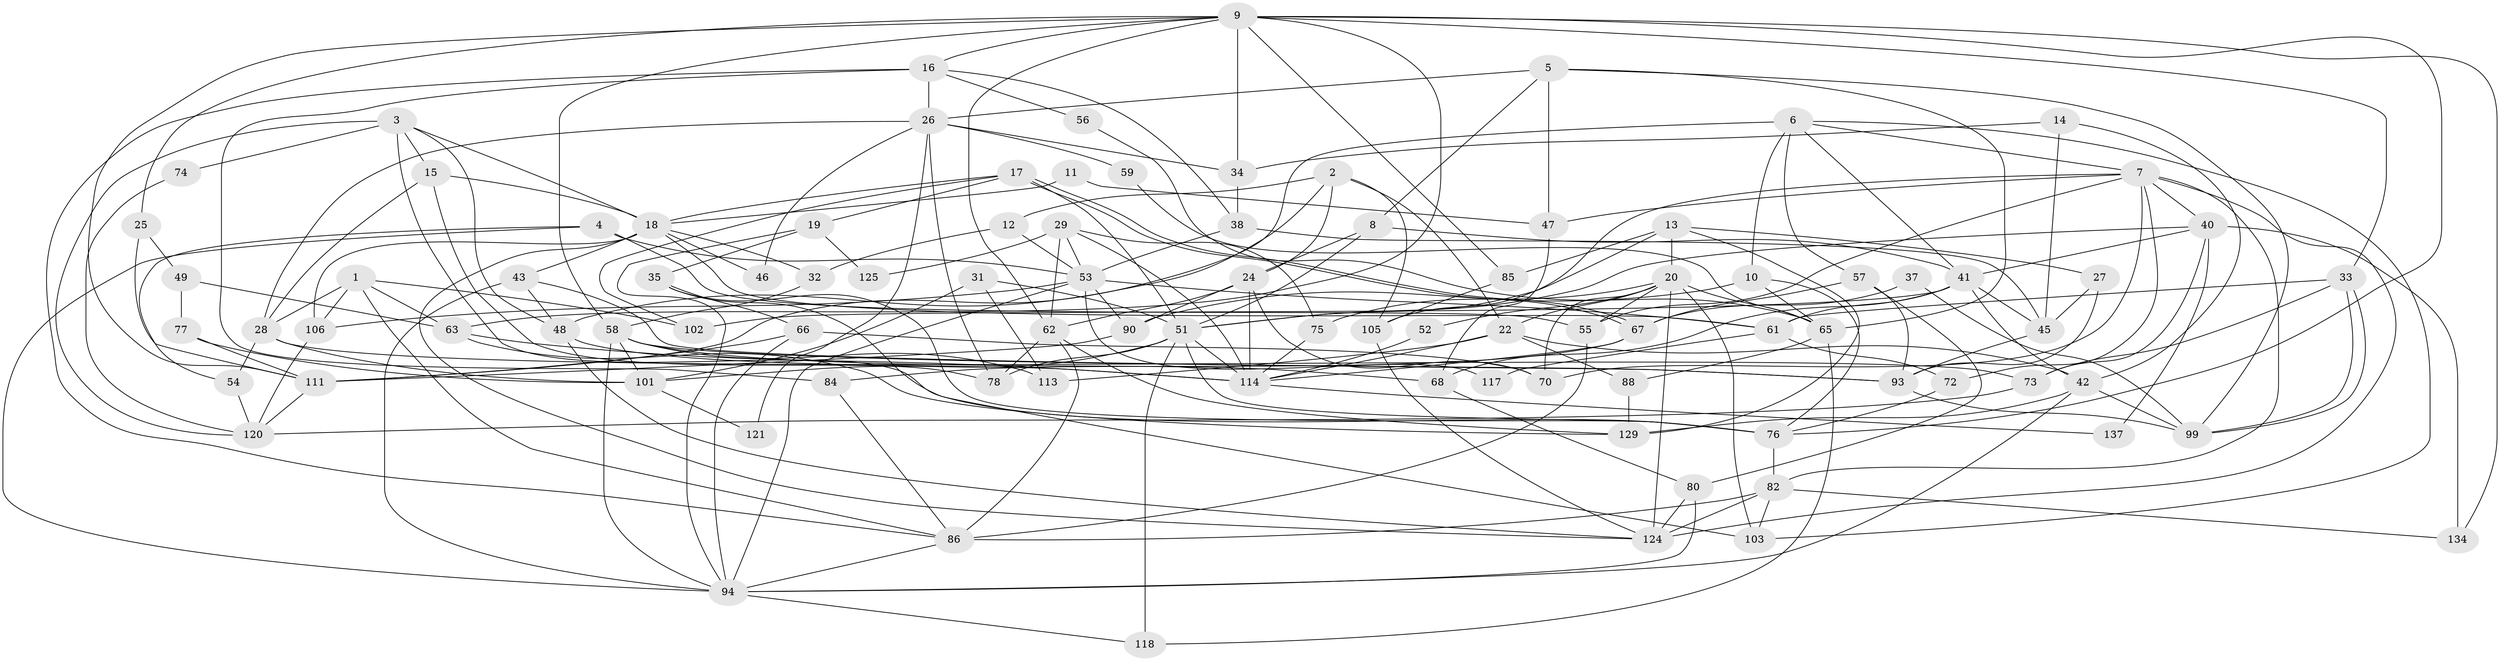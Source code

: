 // Generated by graph-tools (version 1.1) at 2025/52/02/27/25 19:52:03]
// undirected, 94 vertices, 226 edges
graph export_dot {
graph [start="1"]
  node [color=gray90,style=filled];
  1;
  2 [super="+39"];
  3 [super="+110"];
  4 [super="+21"];
  5 [super="+30"];
  6 [super="+89"];
  7 [super="+108"];
  8;
  9 [super="+107"];
  10;
  11;
  12;
  13 [super="+140"];
  14;
  15;
  16 [super="+87"];
  17 [super="+23"];
  18 [super="+44"];
  19;
  20 [super="+136"];
  22 [super="+116"];
  24 [super="+36"];
  25;
  26 [super="+71"];
  27;
  28 [super="+50"];
  29;
  31 [super="+97"];
  32;
  33;
  34;
  35 [super="+60"];
  37;
  38;
  40 [super="+123"];
  41 [super="+115"];
  42 [super="+100"];
  43;
  45 [super="+79"];
  46;
  47;
  48 [super="+81"];
  49;
  51 [super="+64"];
  52;
  53 [super="+131"];
  54;
  55;
  56;
  57;
  58 [super="+133"];
  59;
  61 [super="+83"];
  62 [super="+69"];
  63 [super="+104"];
  65 [super="+130"];
  66;
  67 [super="+91"];
  68;
  70 [super="+122"];
  72 [super="+135"];
  73 [super="+98"];
  74;
  75;
  76 [super="+92"];
  77;
  78 [super="+128"];
  80 [super="+96"];
  82 [super="+126"];
  84;
  85;
  86 [super="+132"];
  88;
  90 [super="+112"];
  93 [super="+109"];
  94 [super="+95"];
  99;
  101;
  102;
  103;
  105;
  106 [super="+127"];
  111 [super="+139"];
  113;
  114 [super="+119"];
  117;
  118;
  120;
  121;
  124 [super="+138"];
  125;
  129;
  134;
  137;
  1 -- 102;
  1 -- 86;
  1 -- 28;
  1 -- 63;
  1 -- 106;
  2 -- 105;
  2 -- 48;
  2 -- 12;
  2 -- 22;
  2 -- 24;
  3 -- 120;
  3 -- 76;
  3 -- 15;
  3 -- 74;
  3 -- 18;
  3 -- 48;
  4 -- 55;
  4 -- 53;
  4 -- 54;
  4 -- 94;
  5 -- 47;
  5 -- 8;
  5 -- 65;
  5 -- 26;
  5 -- 99;
  6 -- 10;
  6 -- 57;
  6 -- 103;
  6 -- 7;
  6 -- 41;
  6 -- 111;
  7 -- 47;
  7 -- 105;
  7 -- 55;
  7 -- 40;
  7 -- 82;
  7 -- 72;
  7 -- 124;
  7 -- 70;
  8 -- 41;
  8 -- 24;
  8 -- 51;
  9 -- 85;
  9 -- 16;
  9 -- 34;
  9 -- 62;
  9 -- 63;
  9 -- 76;
  9 -- 58;
  9 -- 134;
  9 -- 25;
  9 -- 33;
  9 -- 111;
  10 -- 90;
  10 -- 65;
  10 -- 76;
  11 -- 47;
  11 -- 18;
  12 -- 53;
  12 -- 32;
  13 -- 51;
  13 -- 27;
  13 -- 129;
  13 -- 85;
  13 -- 20;
  14 -- 34;
  14 -- 45;
  14 -- 42;
  15 -- 28;
  15 -- 78;
  15 -- 18;
  16 -- 86;
  16 -- 84;
  16 -- 38;
  16 -- 56;
  16 -- 26;
  17 -- 67;
  17 -- 67;
  17 -- 19;
  17 -- 18;
  17 -- 51;
  17 -- 102;
  18 -- 43;
  18 -- 46;
  18 -- 106;
  18 -- 32;
  18 -- 124;
  18 -- 61;
  19 -- 94;
  19 -- 35;
  19 -- 125;
  20 -- 55;
  20 -- 22;
  20 -- 52;
  20 -- 65;
  20 -- 70;
  20 -- 103;
  20 -- 75;
  20 -- 124;
  22 -- 42;
  22 -- 88;
  22 -- 113;
  22 -- 114;
  24 -- 90;
  24 -- 70;
  24 -- 62;
  24 -- 114;
  25 -- 111;
  25 -- 49;
  26 -- 46;
  26 -- 34;
  26 -- 121;
  26 -- 59;
  26 -- 28;
  26 -- 78;
  27 -- 45;
  27 -- 93;
  28 -- 101;
  28 -- 54;
  28 -- 73;
  29 -- 114;
  29 -- 75;
  29 -- 125;
  29 -- 62;
  29 -- 53;
  31 -- 101;
  31 -- 113;
  31 -- 51;
  32 -- 58;
  33 -- 99;
  33 -- 99;
  33 -- 61;
  33 -- 73;
  34 -- 38;
  35 -- 76;
  35 -- 103;
  35 -- 66;
  37 -- 99;
  37 -- 67;
  38 -- 53;
  38 -- 45;
  40 -- 41;
  40 -- 73;
  40 -- 134;
  40 -- 137;
  40 -- 51;
  41 -- 68;
  41 -- 45;
  41 -- 102;
  41 -- 42;
  41 -- 61;
  42 -- 94;
  42 -- 129;
  42 -- 99;
  43 -- 93;
  43 -- 94;
  43 -- 48;
  45 -- 93;
  47 -- 68;
  48 -- 114;
  48 -- 124;
  49 -- 63;
  49 -- 77;
  51 -- 101;
  51 -- 118;
  51 -- 78;
  51 -- 114;
  51 -- 76;
  52 -- 114;
  53 -- 61;
  53 -- 117;
  53 -- 106;
  53 -- 94;
  53 -- 90;
  54 -- 120;
  55 -- 86;
  56 -- 65;
  57 -- 80;
  57 -- 93;
  57 -- 67;
  58 -- 93;
  58 -- 113;
  58 -- 68;
  58 -- 101;
  58 -- 94;
  59 -- 65;
  61 -- 72;
  61 -- 117;
  62 -- 129;
  62 -- 78;
  62 -- 86;
  63 -- 129;
  63 -- 114;
  65 -- 88;
  65 -- 118;
  66 -- 111 [weight=2];
  66 -- 70;
  66 -- 94;
  67 -- 84;
  67 -- 114;
  68 -- 80;
  72 -- 76;
  73 -- 120;
  74 -- 120;
  75 -- 114;
  76 -- 82;
  77 -- 101;
  77 -- 111;
  80 -- 94;
  80 -- 124 [weight=2];
  82 -- 103;
  82 -- 124;
  82 -- 134;
  82 -- 86 [weight=2];
  84 -- 86;
  85 -- 105;
  86 -- 94;
  88 -- 129;
  90 -- 111 [weight=2];
  93 -- 99;
  94 -- 118;
  101 -- 121;
  105 -- 124;
  106 -- 120;
  111 -- 120;
  114 -- 137;
}
